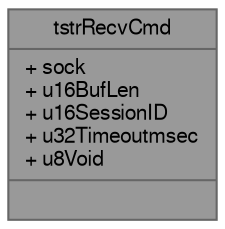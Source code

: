 digraph "tstrRecvCmd"
{
 // LATEX_PDF_SIZE
  bgcolor="transparent";
  edge [fontname=FreeSans,fontsize=10,labelfontname=FreeSans,labelfontsize=10];
  node [fontname=FreeSans,fontsize=10,shape=box,height=0.2,width=0.4];
  Node1 [shape=record,label="{tstrRecvCmd\n|+ sock\l+ u16BufLen\l+ u16SessionID\l+ u32Timeoutmsec\l+ u8Void\l|}",height=0.2,width=0.4,color="gray40", fillcolor="grey60", style="filled", fontcolor="black",tooltip=" "];
}
